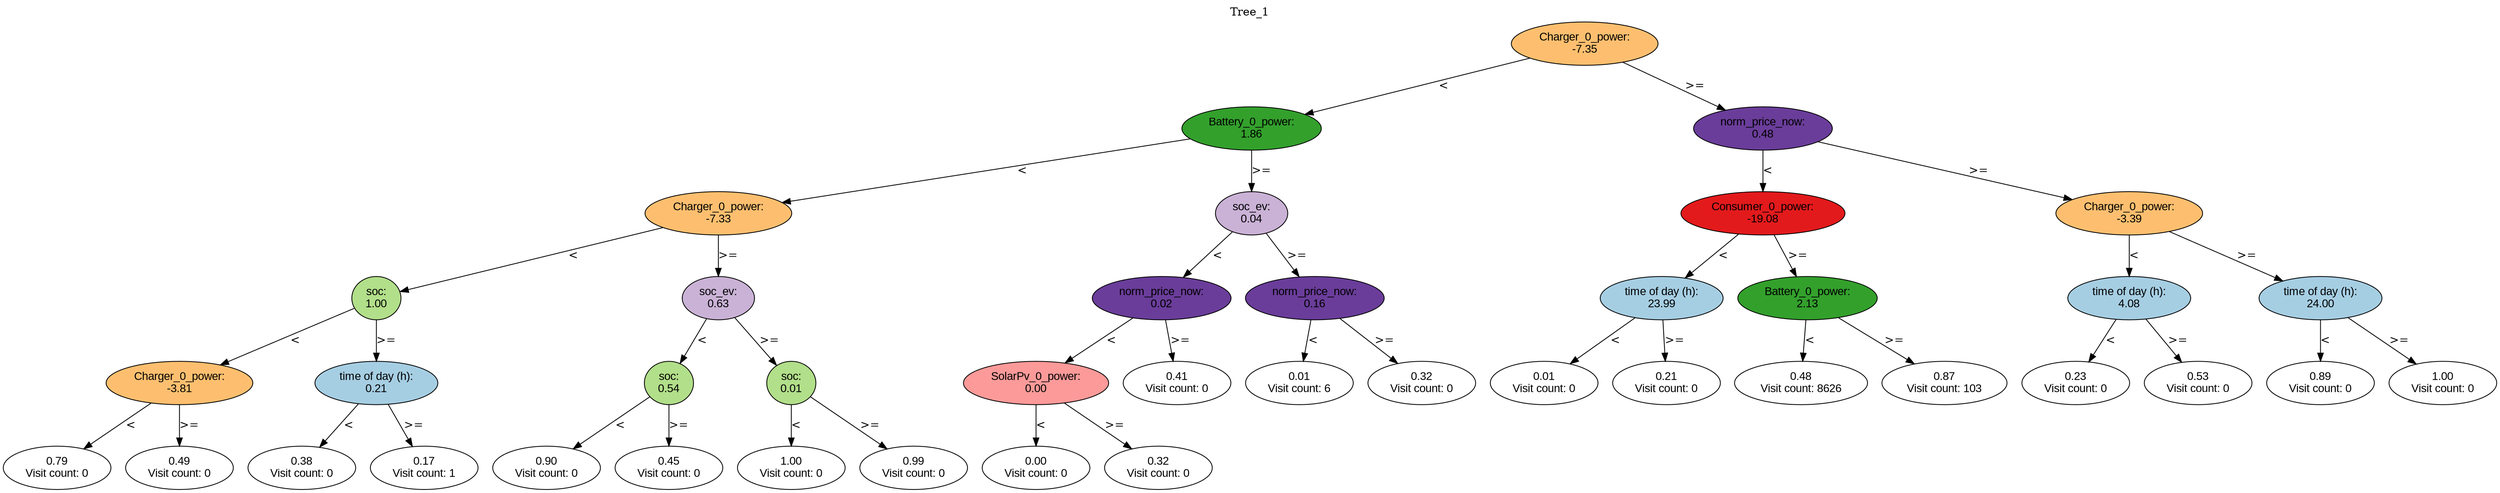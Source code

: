 digraph BST {
    node [fontname="Arial" style=filled colorscheme=paired12];
    0 [ label = "Charger_0_power:
-7.35" fillcolor=7];
    1 [ label = "Battery_0_power:
1.86" fillcolor=4];
    2 [ label = "Charger_0_power:
-7.33" fillcolor=7];
    3 [ label = "soc:
1.00" fillcolor=3];
    4 [ label = "Charger_0_power:
-3.81" fillcolor=7];
    5 [ label = "0.79
Visit count: 0" fillcolor=white];
    6 [ label = "0.49
Visit count: 0" fillcolor=white];
    7 [ label = "time of day (h):
0.21" fillcolor=1];
    8 [ label = "0.38
Visit count: 0" fillcolor=white];
    9 [ label = "0.17
Visit count: 1" fillcolor=white];
    10 [ label = "soc_ev:
0.63" fillcolor=9];
    11 [ label = "soc:
0.54" fillcolor=3];
    12 [ label = "0.90
Visit count: 0" fillcolor=white];
    13 [ label = "0.45
Visit count: 0" fillcolor=white];
    14 [ label = "soc:
0.01" fillcolor=3];
    15 [ label = "1.00
Visit count: 0" fillcolor=white];
    16 [ label = "0.99
Visit count: 0" fillcolor=white];
    17 [ label = "soc_ev:
0.04" fillcolor=9];
    18 [ label = "norm_price_now:
0.02" fillcolor=10];
    19 [ label = "SolarPv_0_power:
0.00" fillcolor=5];
    20 [ label = "0.00
Visit count: 0" fillcolor=white];
    21 [ label = "0.32
Visit count: 0" fillcolor=white];
    22 [ label = "0.41
Visit count: 0" fillcolor=white];
    23 [ label = "norm_price_now:
0.16" fillcolor=10];
    24 [ label = "0.01
Visit count: 6" fillcolor=white];
    25 [ label = "0.32
Visit count: 0" fillcolor=white];
    26 [ label = "norm_price_now:
0.48" fillcolor=10];
    27 [ label = "Consumer_0_power:
-19.08" fillcolor=6];
    28 [ label = "time of day (h):
23.99" fillcolor=1];
    29 [ label = "0.01
Visit count: 0" fillcolor=white];
    30 [ label = "0.21
Visit count: 0" fillcolor=white];
    31 [ label = "Battery_0_power:
2.13" fillcolor=4];
    32 [ label = "0.48
Visit count: 8626" fillcolor=white];
    33 [ label = "0.87
Visit count: 103" fillcolor=white];
    34 [ label = "Charger_0_power:
-3.39" fillcolor=7];
    35 [ label = "time of day (h):
4.08" fillcolor=1];
    36 [ label = "0.23
Visit count: 0" fillcolor=white];
    37 [ label = "0.53
Visit count: 0" fillcolor=white];
    38 [ label = "time of day (h):
24.00" fillcolor=1];
    39 [ label = "0.89
Visit count: 0" fillcolor=white];
    40 [ label = "1.00
Visit count: 0" fillcolor=white];

    0  -> 1[ label = "<"];
    0  -> 26[ label = ">="];
    1  -> 2[ label = "<"];
    1  -> 17[ label = ">="];
    2  -> 3[ label = "<"];
    2  -> 10[ label = ">="];
    3  -> 4[ label = "<"];
    3  -> 7[ label = ">="];
    4  -> 5[ label = "<"];
    4  -> 6[ label = ">="];
    7  -> 8[ label = "<"];
    7  -> 9[ label = ">="];
    10  -> 11[ label = "<"];
    10  -> 14[ label = ">="];
    11  -> 12[ label = "<"];
    11  -> 13[ label = ">="];
    14  -> 15[ label = "<"];
    14  -> 16[ label = ">="];
    17  -> 18[ label = "<"];
    17  -> 23[ label = ">="];
    18  -> 19[ label = "<"];
    18  -> 22[ label = ">="];
    19  -> 20[ label = "<"];
    19  -> 21[ label = ">="];
    23  -> 24[ label = "<"];
    23  -> 25[ label = ">="];
    26  -> 27[ label = "<"];
    26  -> 34[ label = ">="];
    27  -> 28[ label = "<"];
    27  -> 31[ label = ">="];
    28  -> 29[ label = "<"];
    28  -> 30[ label = ">="];
    31  -> 32[ label = "<"];
    31  -> 33[ label = ">="];
    34  -> 35[ label = "<"];
    34  -> 38[ label = ">="];
    35  -> 36[ label = "<"];
    35  -> 37[ label = ">="];
    38  -> 39[ label = "<"];
    38  -> 40[ label = ">="];

    labelloc="t";
    label="Tree_1";
}
